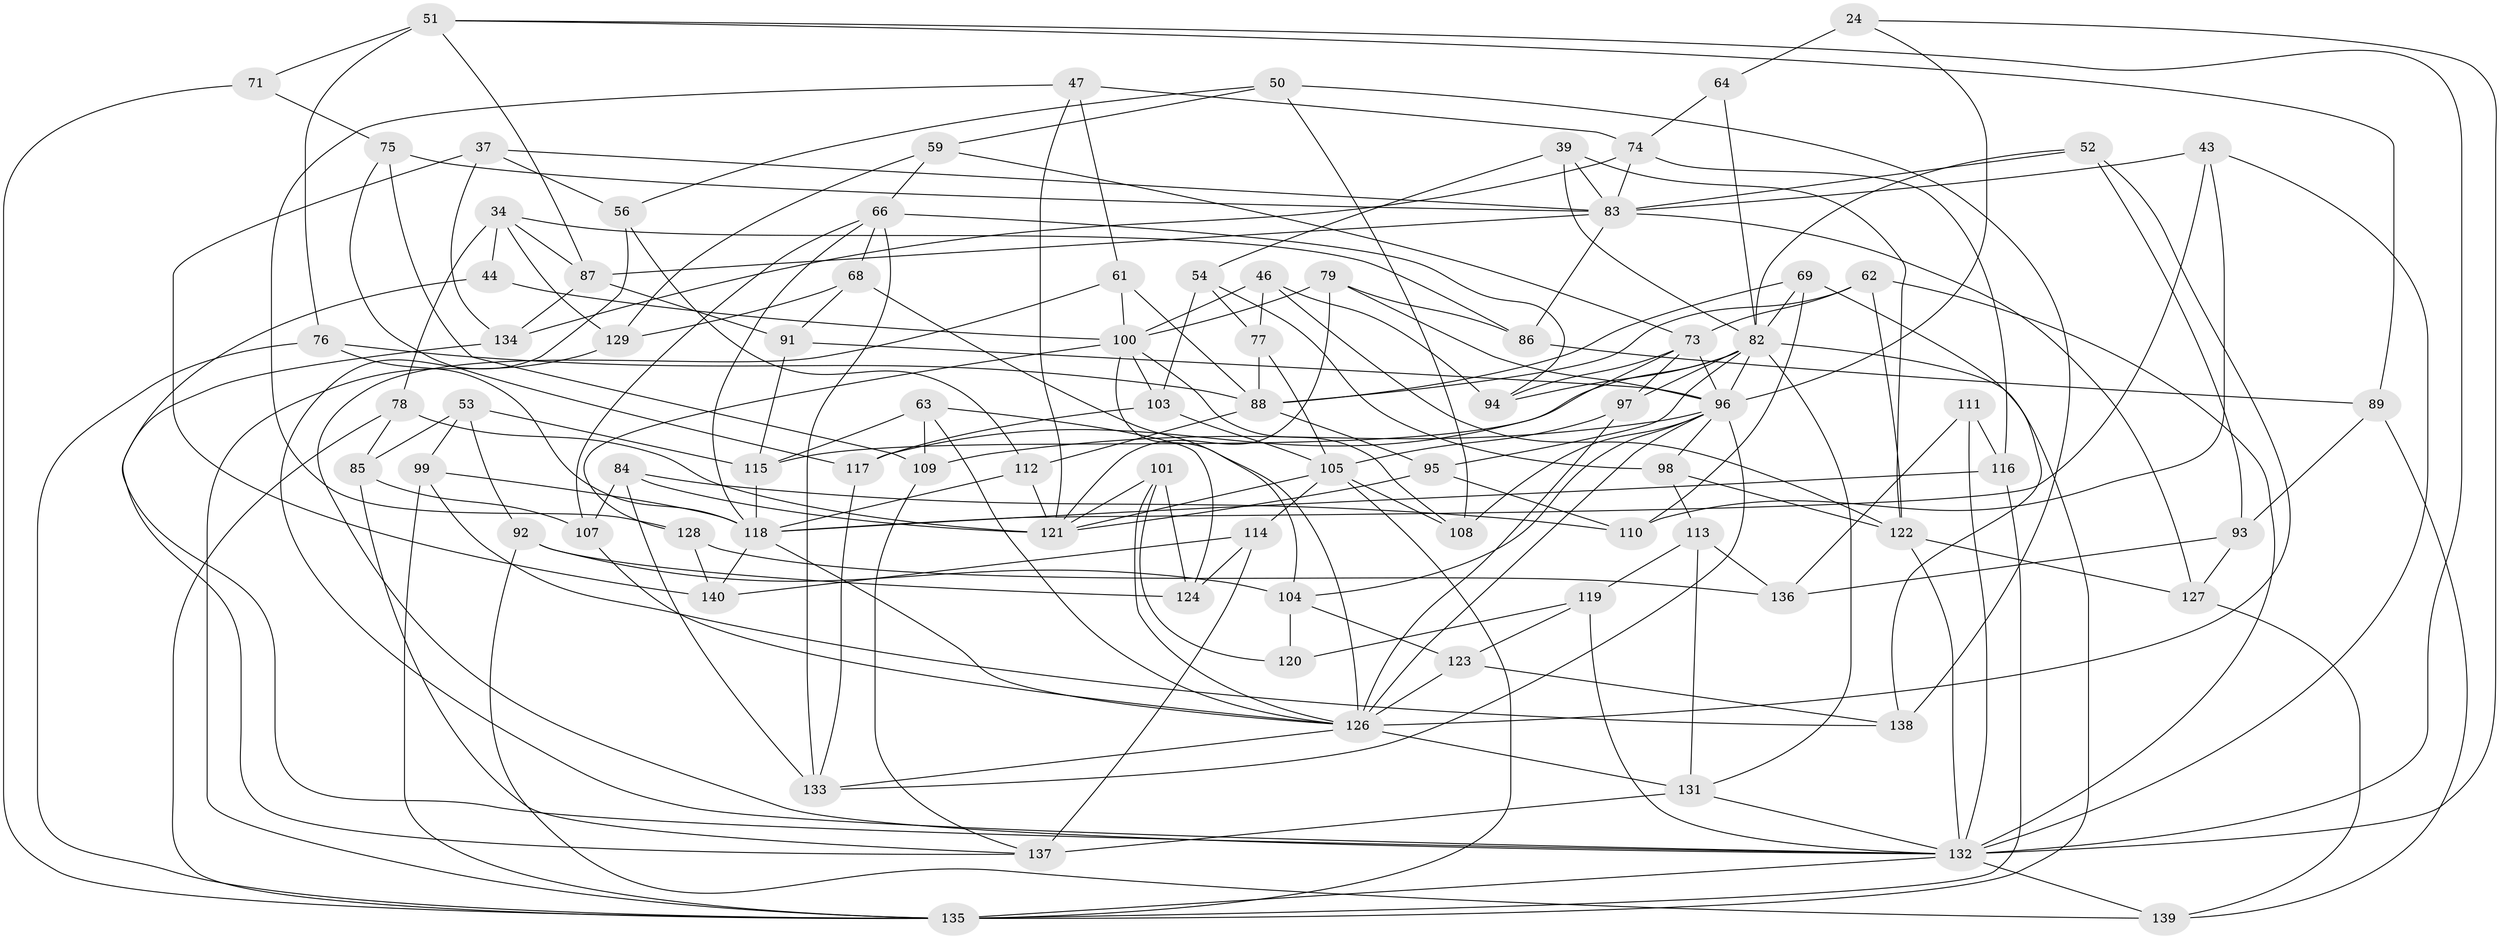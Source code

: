 // original degree distribution, {4: 1.0}
// Generated by graph-tools (version 1.1) at 2025/00/03/04/25 22:00:56]
// undirected, 84 vertices, 202 edges
graph export_dot {
graph [start="1"]
  node [color=gray90,style=filled];
  24;
  34 [super="+25"];
  37;
  39;
  43;
  44;
  46;
  47;
  50;
  51 [super="+45"];
  52;
  53;
  54;
  56;
  59;
  61;
  62 [super="+27"];
  63;
  64 [super="+13"];
  66 [super="+49"];
  68;
  69;
  71;
  73 [super="+22+38"];
  74 [super="+21"];
  75;
  76;
  77;
  78;
  79;
  82 [super="+80+41"];
  83 [super="+6+11+19"];
  84;
  85;
  86;
  87 [super="+35"];
  88 [super="+7+67"];
  89;
  91;
  92;
  93;
  94;
  95;
  96 [super="+16+40+26"];
  97 [super="+32+90"];
  98;
  99;
  100 [super="+5+12"];
  101;
  103;
  104 [super="+29"];
  105 [super="+33+55"];
  107;
  108;
  109;
  110;
  111;
  112;
  113;
  114;
  115 [super="+48"];
  116;
  117;
  118 [super="+106"];
  119;
  120;
  121 [super="+72"];
  122 [super="+36"];
  123;
  124;
  126 [super="+57"];
  127;
  128;
  129;
  131 [super="+125"];
  132 [super="+130+60"];
  133 [super="+23"];
  134;
  135 [super="+102"];
  136;
  137 [super="+8"];
  138;
  139;
  140;
  24 -- 64 [weight=2];
  24 -- 132;
  24 -- 96;
  34 -- 129;
  34 -- 78;
  34 -- 44 [weight=2];
  34 -- 86;
  34 -- 87;
  37 -- 56;
  37 -- 83;
  37 -- 140;
  37 -- 134;
  39 -- 54;
  39 -- 83;
  39 -- 82;
  39 -- 122;
  43 -- 118;
  43 -- 110;
  43 -- 132;
  43 -- 83;
  44 -- 100;
  44 -- 132;
  46 -- 77;
  46 -- 122;
  46 -- 94;
  46 -- 100;
  47 -- 74;
  47 -- 121;
  47 -- 61;
  47 -- 128;
  50 -- 138;
  50 -- 108;
  50 -- 59;
  50 -- 56;
  51 -- 71 [weight=2];
  51 -- 87;
  51 -- 76;
  51 -- 89;
  51 -- 132;
  52 -- 93;
  52 -- 83;
  52 -- 82;
  52 -- 126;
  53 -- 99;
  53 -- 85;
  53 -- 92;
  53 -- 115;
  54 -- 77;
  54 -- 98;
  54 -- 103;
  56 -- 132;
  56 -- 112;
  59 -- 66;
  59 -- 129;
  59 -- 73;
  61 -- 132;
  61 -- 100;
  61 -- 88;
  62 -- 132;
  62 -- 88 [weight=2];
  62 -- 73 [weight=2];
  62 -- 122;
  63 -- 109;
  63 -- 124;
  63 -- 115;
  63 -- 126;
  64 -- 74 [weight=2];
  64 -- 82 [weight=2];
  66 -- 133 [weight=2];
  66 -- 118 [weight=2];
  66 -- 68;
  66 -- 94;
  66 -- 107;
  68 -- 91;
  68 -- 129;
  68 -- 126;
  69 -- 138;
  69 -- 88;
  69 -- 110;
  69 -- 82;
  71 -- 75;
  71 -- 135;
  73 -- 117;
  73 -- 96 [weight=2];
  73 -- 94;
  73 -- 97;
  74 -- 83;
  74 -- 116;
  74 -- 134;
  75 -- 109;
  75 -- 117;
  75 -- 83;
  76 -- 118;
  76 -- 88;
  76 -- 135;
  77 -- 88;
  77 -- 105;
  78 -- 121;
  78 -- 85;
  78 -- 135;
  79 -- 86;
  79 -- 100;
  79 -- 96;
  79 -- 121;
  82 -- 96 [weight=3];
  82 -- 131;
  82 -- 115 [weight=2];
  82 -- 94;
  82 -- 95;
  82 -- 97 [weight=2];
  82 -- 135;
  83 -- 86;
  83 -- 87 [weight=2];
  83 -- 127;
  84 -- 133;
  84 -- 107;
  84 -- 110;
  84 -- 121;
  85 -- 107;
  85 -- 137;
  86 -- 89;
  87 -- 134;
  87 -- 91;
  88 -- 112;
  88 -- 95;
  89 -- 93;
  89 -- 139;
  91 -- 115;
  91 -- 96;
  92 -- 124;
  92 -- 139;
  92 -- 104;
  93 -- 136;
  93 -- 127;
  95 -- 110;
  95 -- 121;
  96 -- 104;
  96 -- 133;
  96 -- 108;
  96 -- 109;
  96 -- 98;
  96 -- 126;
  97 -- 126 [weight=2];
  97 -- 105 [weight=3];
  98 -- 113;
  98 -- 122;
  99 -- 135;
  99 -- 138;
  99 -- 118;
  100 -- 103;
  100 -- 104;
  100 -- 108;
  100 -- 128;
  101 -- 124;
  101 -- 120;
  101 -- 121;
  101 -- 126;
  103 -- 117;
  103 -- 105;
  104 -- 123;
  104 -- 120 [weight=2];
  105 -- 135 [weight=2];
  105 -- 121;
  105 -- 108;
  105 -- 114;
  107 -- 126;
  109 -- 137;
  111 -- 116;
  111 -- 136;
  111 -- 132 [weight=2];
  112 -- 121;
  112 -- 118;
  113 -- 136;
  113 -- 119;
  113 -- 131;
  114 -- 124;
  114 -- 140;
  114 -- 137;
  115 -- 118;
  116 -- 118;
  116 -- 135;
  117 -- 133;
  118 -- 140;
  118 -- 126;
  119 -- 123;
  119 -- 120;
  119 -- 132;
  122 -- 127;
  122 -- 132;
  123 -- 138;
  123 -- 126;
  126 -- 133;
  126 -- 131;
  127 -- 139;
  128 -- 140;
  128 -- 136;
  129 -- 135;
  131 -- 137 [weight=2];
  131 -- 132;
  132 -- 139;
  132 -- 135;
  134 -- 137;
}
